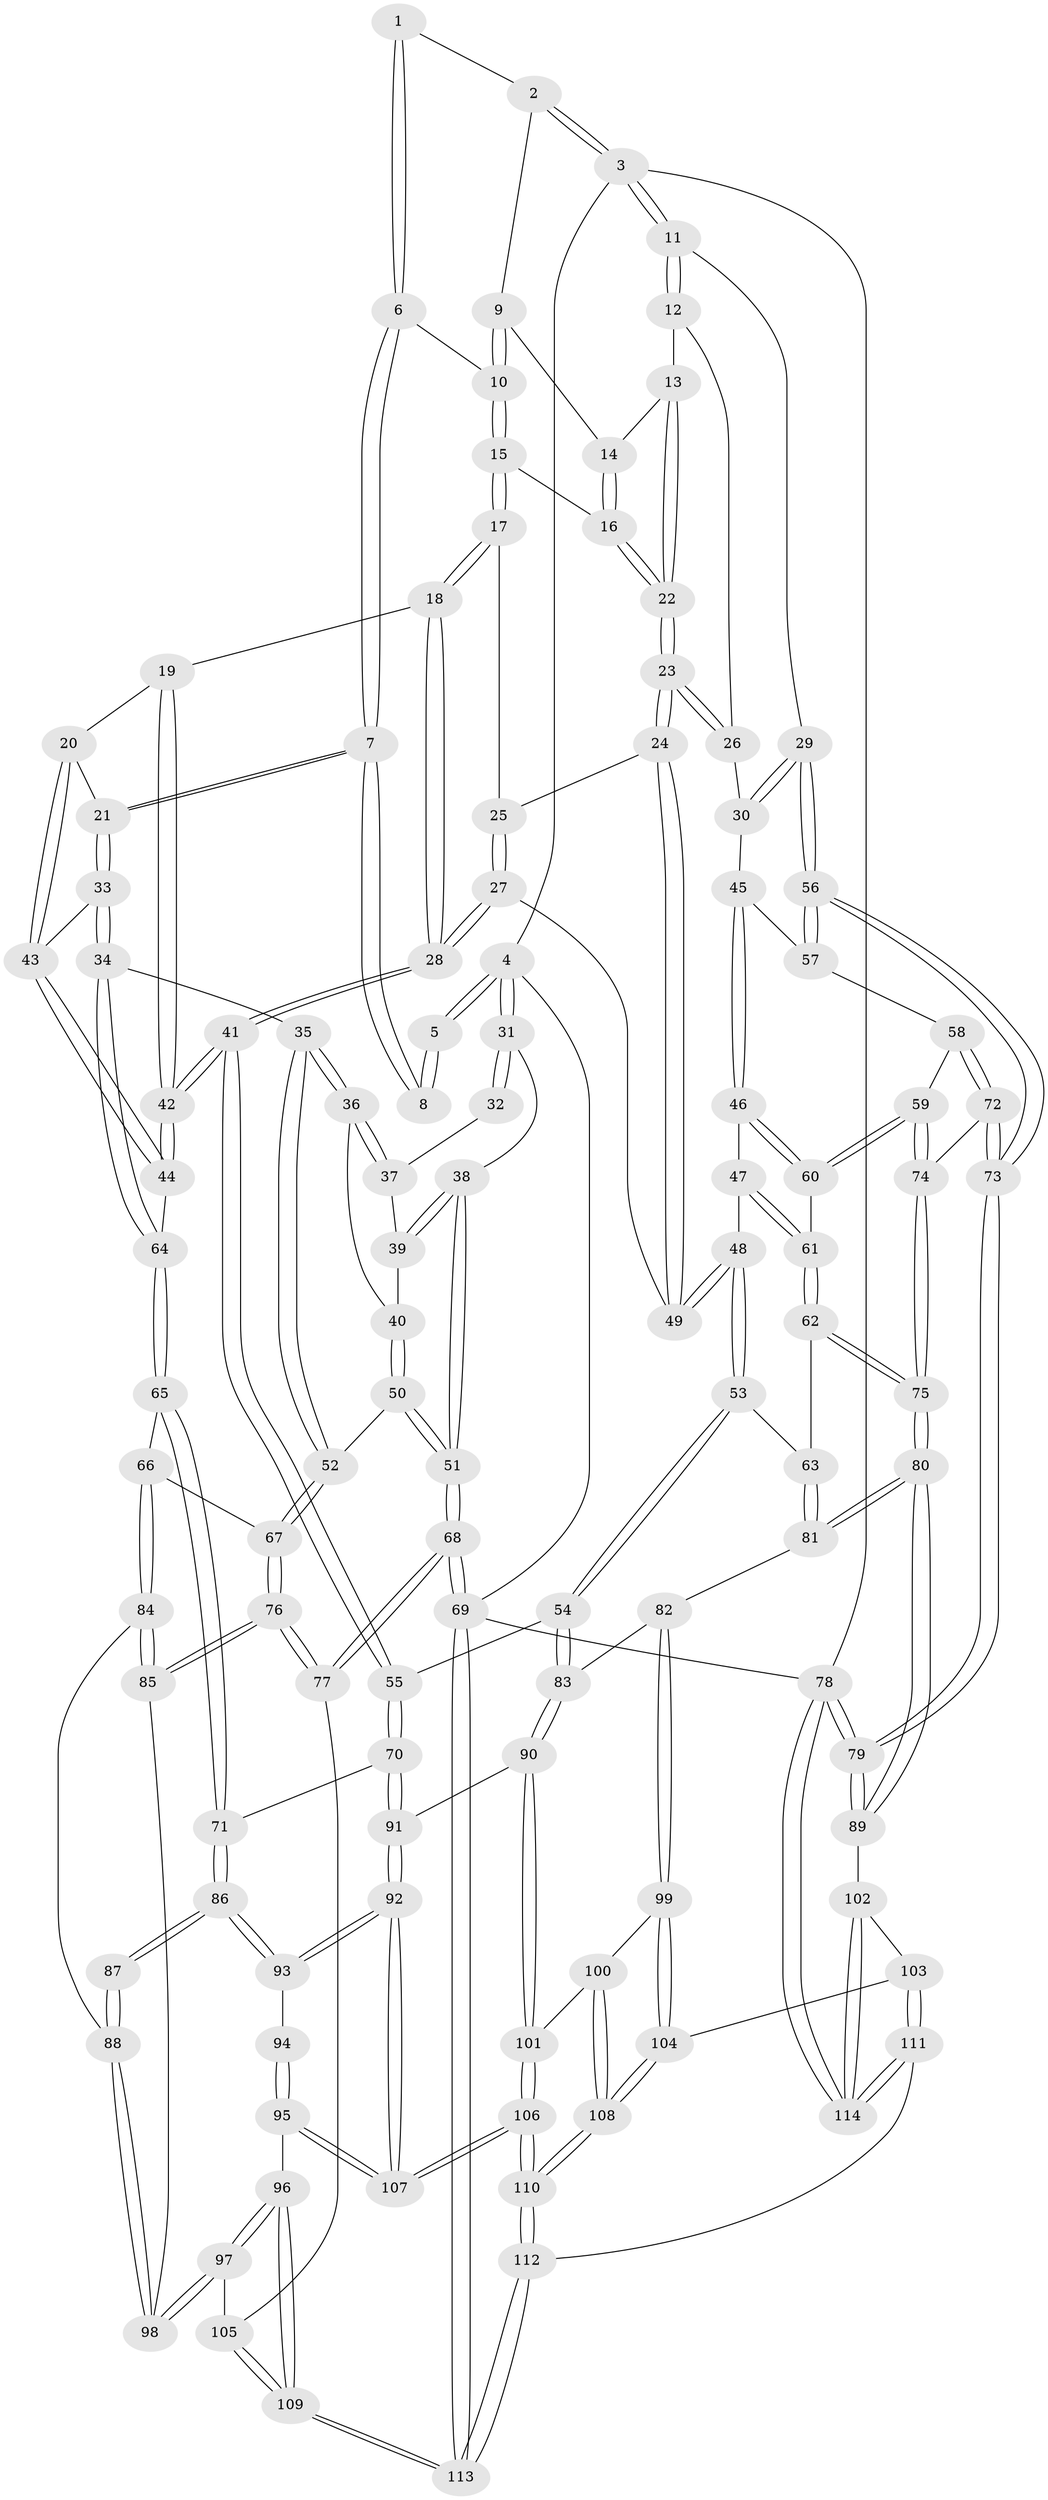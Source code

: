 // Generated by graph-tools (version 1.1) at 2025/38/03/09/25 02:38:40]
// undirected, 114 vertices, 282 edges
graph export_dot {
graph [start="1"]
  node [color=gray90,style=filled];
  1 [pos="+0.42518153236529854+0"];
  2 [pos="+0.7929107776399128+0"];
  3 [pos="+1+0"];
  4 [pos="+0+0"];
  5 [pos="+0.2698989510943468+0"];
  6 [pos="+0.45880152057639617+0.11259099816821787"];
  7 [pos="+0.32765465148279127+0.18780058998875437"];
  8 [pos="+0.3117064650937107+0.18365707076483573"];
  9 [pos="+0.7542949145401764+0"];
  10 [pos="+0.4606591802274449+0.11292275134029359"];
  11 [pos="+1+0.08483207573185976"];
  12 [pos="+0.9853407496196009+0.20077147037301787"];
  13 [pos="+0.9077639817322434+0.18916163450177015"];
  14 [pos="+0.7524720616621311+0"];
  15 [pos="+0.5576188989440717+0.17470993996614104"];
  16 [pos="+0.7144216211862892+0.12816628188216583"];
  17 [pos="+0.5580560176980174+0.265188334531484"];
  18 [pos="+0.4795088783863928+0.31665867631967587"];
  19 [pos="+0.45370990116694954+0.32006595834384466"];
  20 [pos="+0.40234114656008174+0.30821771173348067"];
  21 [pos="+0.35950902309409594+0.2442846899768509"];
  22 [pos="+0.7504121233553952+0.2139395857307799"];
  23 [pos="+0.7425515532847011+0.3115702966973806"];
  24 [pos="+0.7415674968259832+0.31389012097621016"];
  25 [pos="+0.559192096176114+0.26591455900063454"];
  26 [pos="+0.9080741559248128+0.29362080906010574"];
  27 [pos="+0.5988063921798352+0.3926979637810981"];
  28 [pos="+0.5820539416788018+0.41060605470193356"];
  29 [pos="+1+0.28105003221248953"];
  30 [pos="+0.9262967157754878+0.37625869409368795"];
  31 [pos="+0+0"];
  32 [pos="+0.25770030640501934+0.19352605429054437"];
  33 [pos="+0.25431783158726073+0.4193917852452657"];
  34 [pos="+0.23466301784780227+0.42547458478383204"];
  35 [pos="+0.21918888925825852+0.4229681893249605"];
  36 [pos="+0.18301285793239658+0.3579290784012907"];
  37 [pos="+0.22765961231539789+0.24377752681981502"];
  38 [pos="+0+0.18358925710918955"];
  39 [pos="+0.01383400958148721+0.28077217553395434"];
  40 [pos="+0.14833894428387964+0.35999583112454586"];
  41 [pos="+0.5427688638922067+0.5667469620563442"];
  42 [pos="+0.5248864300525494+0.5513074881037169"];
  43 [pos="+0.3700350074202907+0.3998608938345464"];
  44 [pos="+0.39972916338588815+0.4818607480828775"];
  45 [pos="+0.9026824584014184+0.4113406537985387"];
  46 [pos="+0.8757228956853731+0.41665781647053385"];
  47 [pos="+0.8310259652862126+0.4059398373636562"];
  48 [pos="+0.751736267254317+0.34824088538585013"];
  49 [pos="+0.7411859432300036+0.32133751135358163"];
  50 [pos="+0.01625431896850863+0.4654359073482111"];
  51 [pos="+0+0.4846535234331272"];
  52 [pos="+0.16836647853221529+0.5173315295176844"];
  53 [pos="+0.6828774581110694+0.5617616317213906"];
  54 [pos="+0.6148378754276596+0.5782275355914394"];
  55 [pos="+0.5459453137385925+0.5737425385067766"];
  56 [pos="+1+0.42597723364188556"];
  57 [pos="+0.9107177771389559+0.41844498233023975"];
  58 [pos="+0.9819671873216936+0.5119283153966236"];
  59 [pos="+0.8981882594982531+0.5426639860998624"];
  60 [pos="+0.8758675586828732+0.5283600917319874"];
  61 [pos="+0.8013786687229573+0.533154388297731"];
  62 [pos="+0.7658127077712241+0.5558469502002957"];
  63 [pos="+0.6936457257585026+0.5650028290054374"];
  64 [pos="+0.3187766876777706+0.5209786011437645"];
  65 [pos="+0.28555065632172705+0.5971317142208362"];
  66 [pos="+0.24000710539263692+0.6172676812475547"];
  67 [pos="+0.17346056762328202+0.5401262759756423"];
  68 [pos="+0+0.7290770099795342"];
  69 [pos="+0+1"];
  70 [pos="+0.5063942623918049+0.6356007900121019"];
  71 [pos="+0.4592796547729324+0.6528654797226573"];
  72 [pos="+1+0.5261679778157087"];
  73 [pos="+1+0.5313348377202158"];
  74 [pos="+0.8917639755249114+0.6509543251694174"];
  75 [pos="+0.8908218840499149+0.6537784633106613"];
  76 [pos="+0+0.7358629697743765"];
  77 [pos="+0+0.7362215805803018"];
  78 [pos="+1+1"];
  79 [pos="+1+0.8194808374130359"];
  80 [pos="+0.9010945880762965+0.7497001784554193"];
  81 [pos="+0.8304679489419962+0.7642298690761813"];
  82 [pos="+0.8293339705240016+0.7650210906127799"];
  83 [pos="+0.7020251003941708+0.7698181529990478"];
  84 [pos="+0.2286021204730633+0.6579309176539154"];
  85 [pos="+0.08892155574970886+0.7289570866622305"];
  86 [pos="+0.39040413116621+0.7277969330581472"];
  87 [pos="+0.28112204958294207+0.7249076714972078"];
  88 [pos="+0.2698214323786569+0.7207575365351012"];
  89 [pos="+1+0.7939520277208278"];
  90 [pos="+0.6135400988368714+0.8386660514036446"];
  91 [pos="+0.5424735734864995+0.7616195569446913"];
  92 [pos="+0.38396064899562277+0.8949158140287091"];
  93 [pos="+0.38291464192626523+0.875640306443961"];
  94 [pos="+0.2901530509841425+0.7469915362085855"];
  95 [pos="+0.3111660920316346+0.8969702413262578"];
  96 [pos="+0.25381582846034584+0.8951010726194807"];
  97 [pos="+0.2211867361849976+0.842514783484471"];
  98 [pos="+0.2185060646171223+0.8328940140067735"];
  99 [pos="+0.7862876509458477+0.8823397667585222"];
  100 [pos="+0.7515998390713462+0.8879101523868902"];
  101 [pos="+0.6140267595918362+0.8602402841451638"];
  102 [pos="+0.874418242887885+0.9544464981739326"];
  103 [pos="+0.8133273320441857+0.935196643919091"];
  104 [pos="+0.7963959300523309+0.9112213490913081"];
  105 [pos="+0.058173058178164455+0.8734263525410112"];
  106 [pos="+0.5268523747827428+1"];
  107 [pos="+0.3804465066184565+0.9066760186028157"];
  108 [pos="+0.6383175483858828+1"];
  109 [pos="+0.1531826903945948+1"];
  110 [pos="+0.5318066947510466+1"];
  111 [pos="+0.6713351577912443+1"];
  112 [pos="+0.5347981414536522+1"];
  113 [pos="+0.0936459072553116+1"];
  114 [pos="+1+1"];
  1 -- 2;
  1 -- 6;
  1 -- 6;
  2 -- 3;
  2 -- 3;
  2 -- 9;
  3 -- 4;
  3 -- 11;
  3 -- 11;
  3 -- 78;
  4 -- 5;
  4 -- 5;
  4 -- 31;
  4 -- 31;
  4 -- 69;
  5 -- 8;
  5 -- 8;
  6 -- 7;
  6 -- 7;
  6 -- 10;
  7 -- 8;
  7 -- 8;
  7 -- 21;
  7 -- 21;
  9 -- 10;
  9 -- 10;
  9 -- 14;
  10 -- 15;
  10 -- 15;
  11 -- 12;
  11 -- 12;
  11 -- 29;
  12 -- 13;
  12 -- 26;
  13 -- 14;
  13 -- 22;
  13 -- 22;
  14 -- 16;
  14 -- 16;
  15 -- 16;
  15 -- 17;
  15 -- 17;
  16 -- 22;
  16 -- 22;
  17 -- 18;
  17 -- 18;
  17 -- 25;
  18 -- 19;
  18 -- 28;
  18 -- 28;
  19 -- 20;
  19 -- 42;
  19 -- 42;
  20 -- 21;
  20 -- 43;
  20 -- 43;
  21 -- 33;
  21 -- 33;
  22 -- 23;
  22 -- 23;
  23 -- 24;
  23 -- 24;
  23 -- 26;
  23 -- 26;
  24 -- 25;
  24 -- 49;
  24 -- 49;
  25 -- 27;
  25 -- 27;
  26 -- 30;
  27 -- 28;
  27 -- 28;
  27 -- 49;
  28 -- 41;
  28 -- 41;
  29 -- 30;
  29 -- 30;
  29 -- 56;
  29 -- 56;
  30 -- 45;
  31 -- 32;
  31 -- 32;
  31 -- 38;
  32 -- 37;
  33 -- 34;
  33 -- 34;
  33 -- 43;
  34 -- 35;
  34 -- 64;
  34 -- 64;
  35 -- 36;
  35 -- 36;
  35 -- 52;
  35 -- 52;
  36 -- 37;
  36 -- 37;
  36 -- 40;
  37 -- 39;
  38 -- 39;
  38 -- 39;
  38 -- 51;
  38 -- 51;
  39 -- 40;
  40 -- 50;
  40 -- 50;
  41 -- 42;
  41 -- 42;
  41 -- 55;
  41 -- 55;
  42 -- 44;
  42 -- 44;
  43 -- 44;
  43 -- 44;
  44 -- 64;
  45 -- 46;
  45 -- 46;
  45 -- 57;
  46 -- 47;
  46 -- 60;
  46 -- 60;
  47 -- 48;
  47 -- 61;
  47 -- 61;
  48 -- 49;
  48 -- 49;
  48 -- 53;
  48 -- 53;
  50 -- 51;
  50 -- 51;
  50 -- 52;
  51 -- 68;
  51 -- 68;
  52 -- 67;
  52 -- 67;
  53 -- 54;
  53 -- 54;
  53 -- 63;
  54 -- 55;
  54 -- 83;
  54 -- 83;
  55 -- 70;
  55 -- 70;
  56 -- 57;
  56 -- 57;
  56 -- 73;
  56 -- 73;
  57 -- 58;
  58 -- 59;
  58 -- 72;
  58 -- 72;
  59 -- 60;
  59 -- 60;
  59 -- 74;
  59 -- 74;
  60 -- 61;
  61 -- 62;
  61 -- 62;
  62 -- 63;
  62 -- 75;
  62 -- 75;
  63 -- 81;
  63 -- 81;
  64 -- 65;
  64 -- 65;
  65 -- 66;
  65 -- 71;
  65 -- 71;
  66 -- 67;
  66 -- 84;
  66 -- 84;
  67 -- 76;
  67 -- 76;
  68 -- 69;
  68 -- 69;
  68 -- 77;
  68 -- 77;
  69 -- 113;
  69 -- 113;
  69 -- 78;
  70 -- 71;
  70 -- 91;
  70 -- 91;
  71 -- 86;
  71 -- 86;
  72 -- 73;
  72 -- 73;
  72 -- 74;
  73 -- 79;
  73 -- 79;
  74 -- 75;
  74 -- 75;
  75 -- 80;
  75 -- 80;
  76 -- 77;
  76 -- 77;
  76 -- 85;
  76 -- 85;
  77 -- 105;
  78 -- 79;
  78 -- 79;
  78 -- 114;
  78 -- 114;
  79 -- 89;
  79 -- 89;
  80 -- 81;
  80 -- 81;
  80 -- 89;
  80 -- 89;
  81 -- 82;
  82 -- 83;
  82 -- 99;
  82 -- 99;
  83 -- 90;
  83 -- 90;
  84 -- 85;
  84 -- 85;
  84 -- 88;
  85 -- 98;
  86 -- 87;
  86 -- 87;
  86 -- 93;
  86 -- 93;
  87 -- 88;
  87 -- 88;
  88 -- 98;
  88 -- 98;
  89 -- 102;
  90 -- 91;
  90 -- 101;
  90 -- 101;
  91 -- 92;
  91 -- 92;
  92 -- 93;
  92 -- 93;
  92 -- 107;
  92 -- 107;
  93 -- 94;
  94 -- 95;
  94 -- 95;
  95 -- 96;
  95 -- 107;
  95 -- 107;
  96 -- 97;
  96 -- 97;
  96 -- 109;
  96 -- 109;
  97 -- 98;
  97 -- 98;
  97 -- 105;
  99 -- 100;
  99 -- 104;
  99 -- 104;
  100 -- 101;
  100 -- 108;
  100 -- 108;
  101 -- 106;
  101 -- 106;
  102 -- 103;
  102 -- 114;
  102 -- 114;
  103 -- 104;
  103 -- 111;
  103 -- 111;
  104 -- 108;
  104 -- 108;
  105 -- 109;
  105 -- 109;
  106 -- 107;
  106 -- 107;
  106 -- 110;
  106 -- 110;
  108 -- 110;
  108 -- 110;
  109 -- 113;
  109 -- 113;
  110 -- 112;
  110 -- 112;
  111 -- 112;
  111 -- 114;
  111 -- 114;
  112 -- 113;
  112 -- 113;
}
